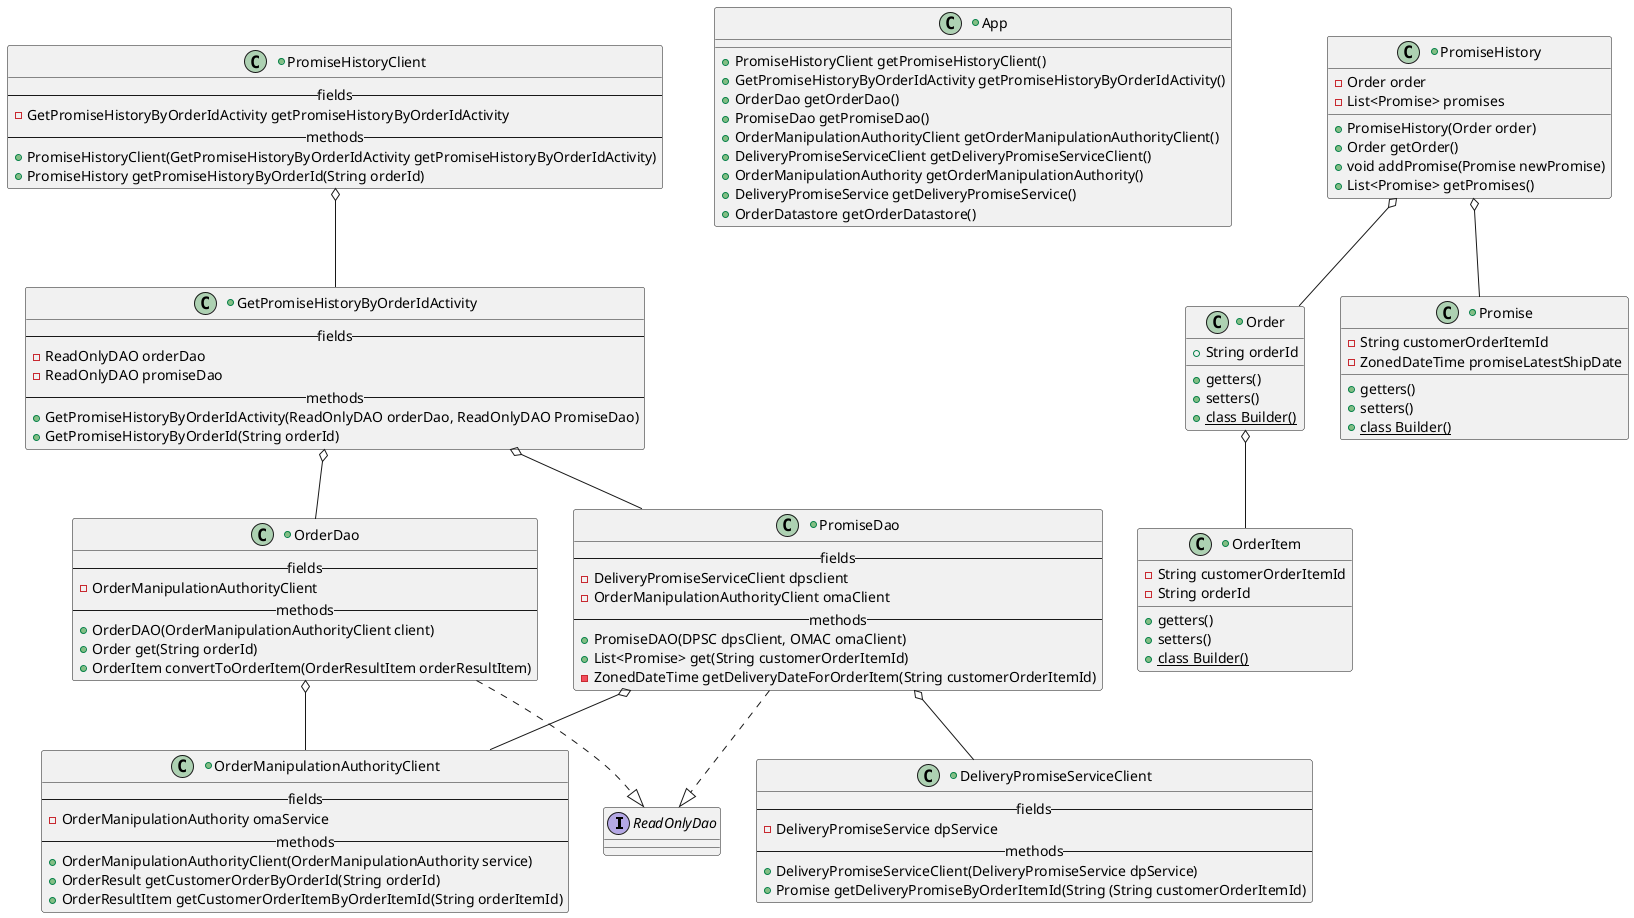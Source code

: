 @startuml
'https://plantuml.com/class-diagram'

interface ReadOnlyDao

+class App {
    +PromiseHistoryClient getPromiseHistoryClient()
    +GetPromiseHistoryByOrderIdActivity getPromiseHistoryByOrderIdActivity()
    +OrderDao getOrderDao()
    +PromiseDao getPromiseDao()
    +OrderManipulationAuthorityClient getOrderManipulationAuthorityClient()
    +DeliveryPromiseServiceClient getDeliveryPromiseServiceClient()
    +OrderManipulationAuthority getOrderManipulationAuthority()
    +DeliveryPromiseService getDeliveryPromiseService()
    +OrderDatastore getOrderDatastore()
}

+class Order {
    +String orderId
    +getters()
    +setters()
    +{static} class Builder()
}

+class OrderItem {
    -String customerOrderItemId
    -String orderId
    +getters()
    +setters()
    +{static} class Builder()
}

+class Promise {
    -String customerOrderItemId
    -ZonedDateTime promiseLatestShipDate
    +getters()
    +setters()
    +{static} class Builder()
}

+class PromiseHistory {
    -Order order
    -List<Promise> promises
    +PromiseHistory(Order order)
    +Order getOrder()
    +void addPromise(Promise newPromise)
    +List<Promise> getPromises()
}

+class PromiseHistoryClient {
    --fields--
    -GetPromiseHistoryByOrderIdActivity getPromiseHistoryByOrderIdActivity
    --methods--
    +PromiseHistoryClient(GetPromiseHistoryByOrderIdActivity getPromiseHistoryByOrderIdActivity)
    +PromiseHistory getPromiseHistoryByOrderId(String orderId)
}

+class GetPromiseHistoryByOrderIdActivity {
    --fields--
    -ReadOnlyDAO orderDao
    -ReadOnlyDAO promiseDao
    --methods--
    +GetPromiseHistoryByOrderIdActivity(ReadOnlyDAO orderDao, ReadOnlyDAO PromiseDao)
    +GetPromiseHistoryByOrderId(String orderId)
}

+class OrderDao {
    --fields--
    -OrderManipulationAuthorityClient
    --methods--
    +OrderDAO(OrderManipulationAuthorityClient client)
    +Order get(String orderId)
    +OrderItem convertToOrderItem(OrderResultItem orderResultItem)
}

+class PromiseDao {
    --fields--
    -DeliveryPromiseServiceClient dpsclient
    -OrderManipulationAuthorityClient omaClient
    --methods--
    +PromiseDAO(DPSC dpsClient, OMAC omaClient)
    +List<Promise> get(String customerOrderItemId)
    -ZonedDateTime getDeliveryDateForOrderItem(String customerOrderItemId)
}

+class OrderManipulationAuthorityClient {
    --fields--
    -OrderManipulationAuthority omaService
    --methods--
    +OrderManipulationAuthorityClient(OrderManipulationAuthority service)
    +OrderResult getCustomerOrderByOrderId(String orderId)
    +OrderResultItem getCustomerOrderItemByOrderItemId(String orderItemId)
}

+class DeliveryPromiseServiceClient {
    --fields--
    -DeliveryPromiseService dpService
    --methods--
    +DeliveryPromiseServiceClient(DeliveryPromiseService dpService)
    +Promise getDeliveryPromiseByOrderItemId(String (String customerOrderItemId)
}







PromiseHistoryClient o-- GetPromiseHistoryByOrderIdActivity
GetPromiseHistoryByOrderIdActivity o-- PromiseDao
GetPromiseHistoryByOrderIdActivity o-- OrderDao
PromiseDao o-- DeliveryPromiseServiceClient
PromiseDao o-- OrderManipulationAuthorityClient
OrderDao o-- OrderManipulationAuthorityClient
PromiseHistory o-- Order
PromiseHistory o-- Promise
Order o-- OrderItem
OrderDao ..|> ReadOnlyDao
PromiseDao ..|> ReadOnlyDao

@enduml